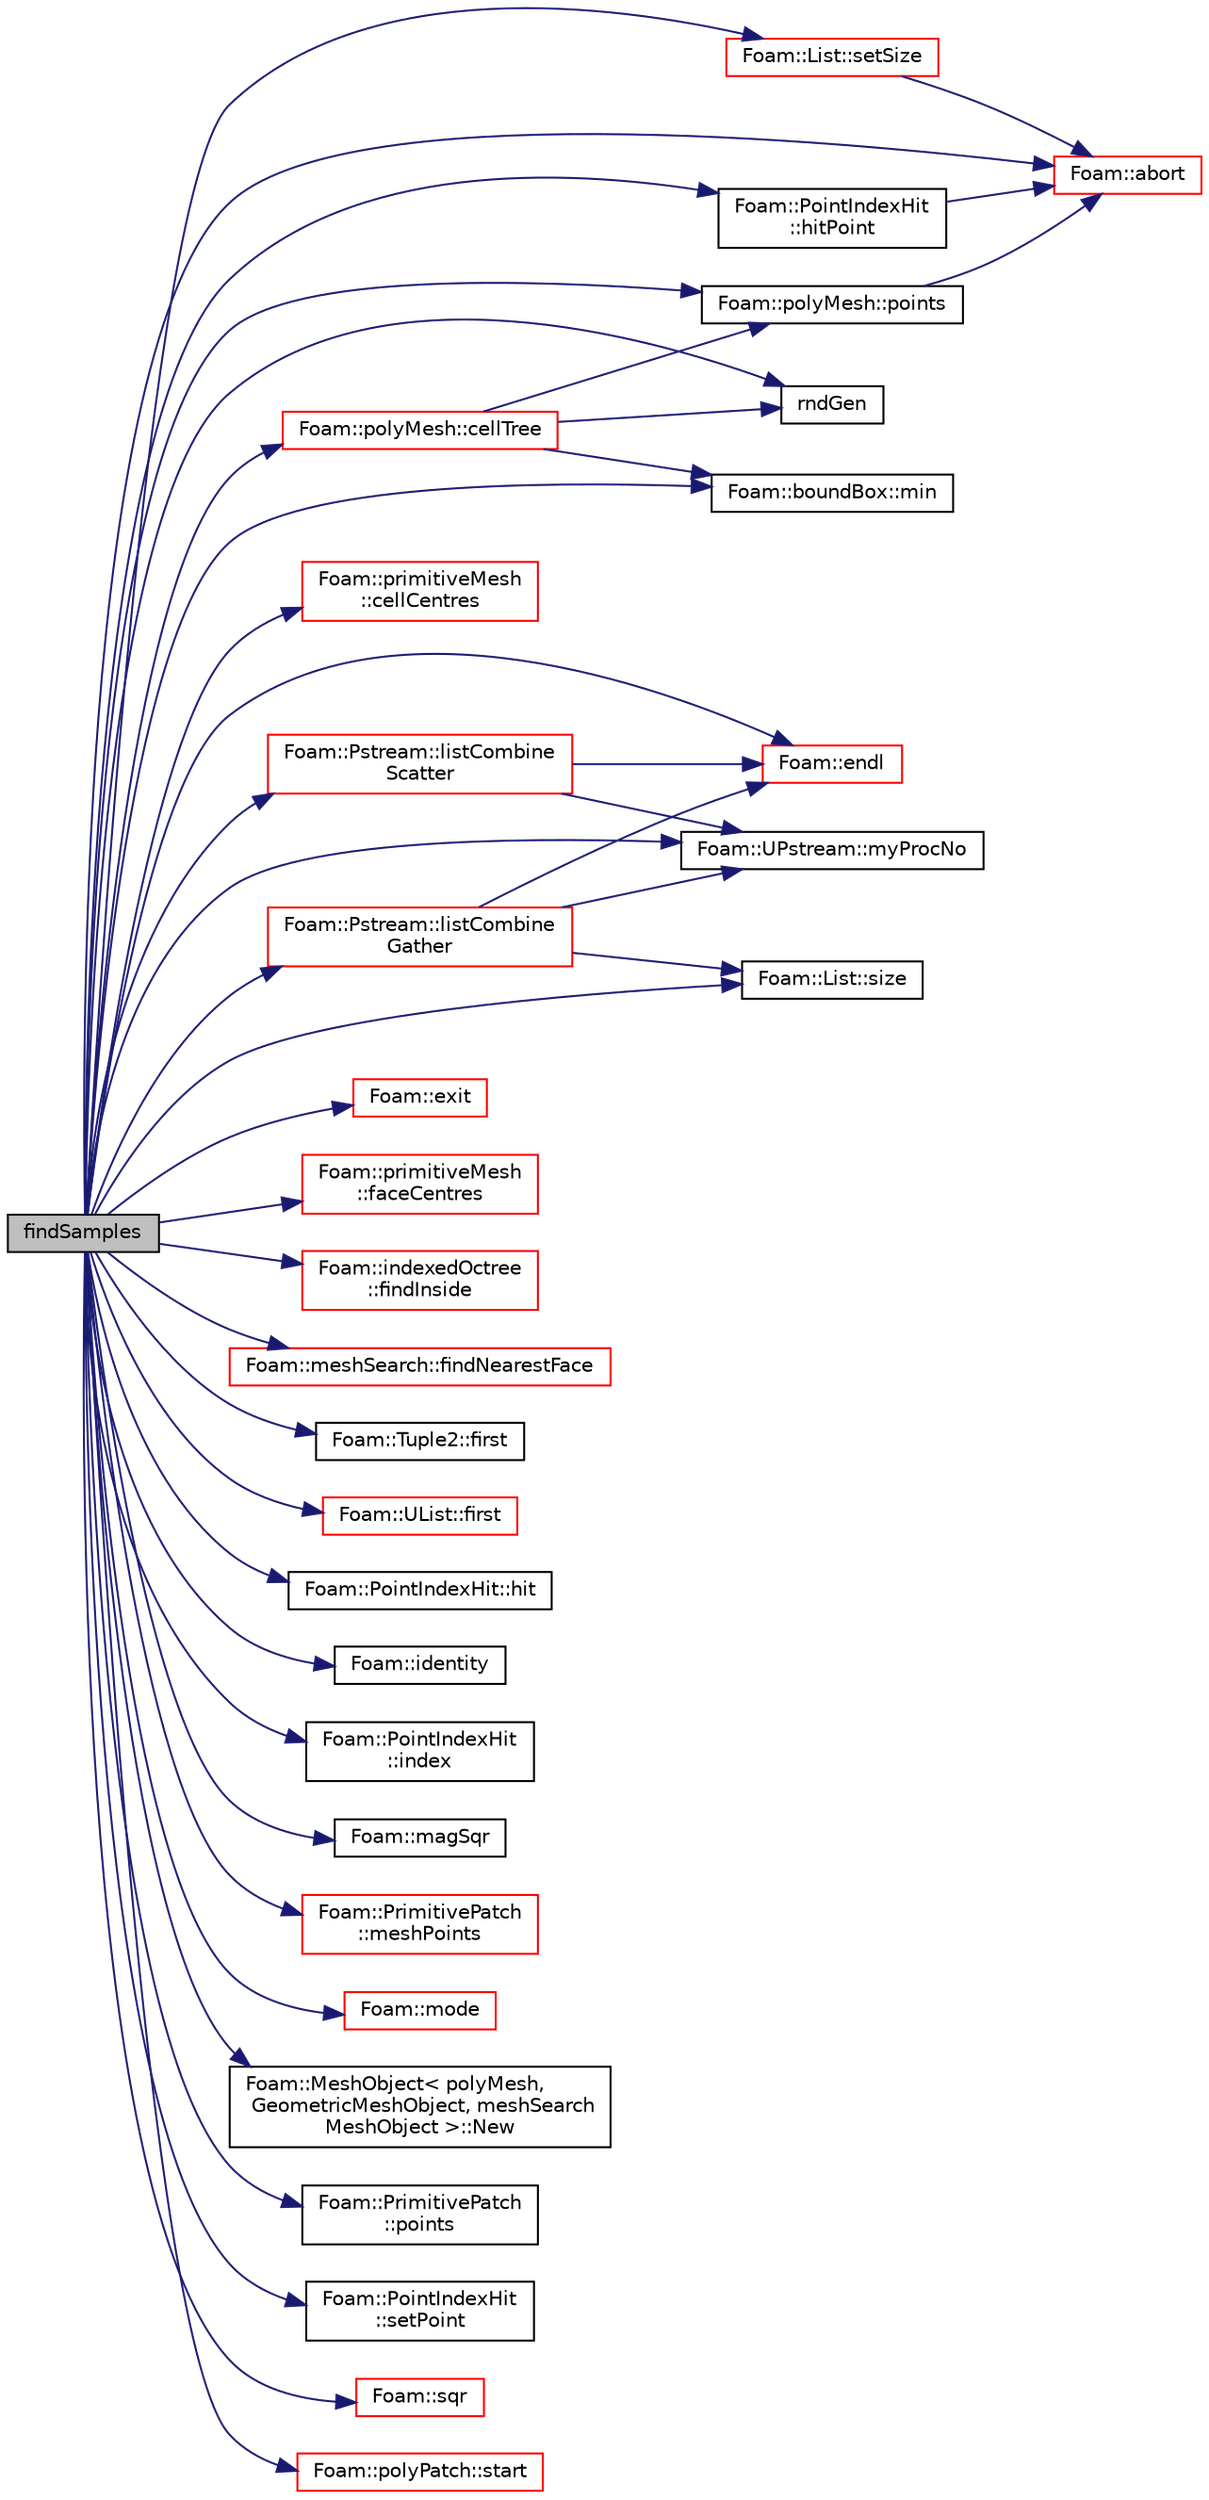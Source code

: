 digraph "findSamples"
{
  bgcolor="transparent";
  edge [fontname="Helvetica",fontsize="10",labelfontname="Helvetica",labelfontsize="10"];
  node [fontname="Helvetica",fontsize="10",shape=record];
  rankdir="LR";
  Node1 [label="findSamples",height=0.2,width=0.4,color="black", fillcolor="grey75", style="filled", fontcolor="black"];
  Node1 -> Node2 [color="midnightblue",fontsize="10",style="solid",fontname="Helvetica"];
  Node2 [label="Foam::abort",height=0.2,width=0.4,color="red",URL="$a10742.html#a447107a607d03e417307c203fa5fb44b"];
  Node1 -> Node3 [color="midnightblue",fontsize="10",style="solid",fontname="Helvetica"];
  Node3 [label="Foam::primitiveMesh\l::cellCentres",height=0.2,width=0.4,color="red",URL="$a01974.html#a18743c2f09a076c507cadbb35a86fb24"];
  Node1 -> Node4 [color="midnightblue",fontsize="10",style="solid",fontname="Helvetica"];
  Node4 [label="Foam::polyMesh::cellTree",height=0.2,width=0.4,color="red",URL="$a01922.html#a7ec8de2b3ebafbb5aecf9316146722bf",tooltip="Return the cell search tree. "];
  Node4 -> Node5 [color="midnightblue",fontsize="10",style="solid",fontname="Helvetica"];
  Node5 [label="Foam::polyMesh::points",height=0.2,width=0.4,color="black",URL="$a01922.html#a084ae534298576408f063a6b3b820959",tooltip="Return raw points. "];
  Node5 -> Node2 [color="midnightblue",fontsize="10",style="solid",fontname="Helvetica"];
  Node4 -> Node6 [color="midnightblue",fontsize="10",style="solid",fontname="Helvetica"];
  Node6 [label="rndGen",height=0.2,width=0.4,color="black",URL="$a04434.html#a5131998e20f3c5a8bd03cf9b48cc76c7"];
  Node4 -> Node7 [color="midnightblue",fontsize="10",style="solid",fontname="Helvetica"];
  Node7 [label="Foam::boundBox::min",height=0.2,width=0.4,color="black",URL="$a00156.html#a1dd50affef9a273ab682ccbf33df7b32",tooltip="Minimum describing the bounding box. "];
  Node1 -> Node8 [color="midnightblue",fontsize="10",style="solid",fontname="Helvetica"];
  Node8 [label="Foam::endl",height=0.2,width=0.4,color="red",URL="$a10742.html#a2db8fe02a0d3909e9351bb4275b23ce4",tooltip="Add newline and flush stream. "];
  Node1 -> Node9 [color="midnightblue",fontsize="10",style="solid",fontname="Helvetica"];
  Node9 [label="Foam::exit",height=0.2,width=0.4,color="red",URL="$a10742.html#a06ca7250d8e89caf05243ec094843642"];
  Node1 -> Node10 [color="midnightblue",fontsize="10",style="solid",fontname="Helvetica"];
  Node10 [label="Foam::primitiveMesh\l::faceCentres",height=0.2,width=0.4,color="red",URL="$a01974.html#a56749206c7d38a4c3cfbf4103547e555"];
  Node1 -> Node11 [color="midnightblue",fontsize="10",style="solid",fontname="Helvetica"];
  Node11 [label="Foam::indexedOctree\l::findInside",height=0.2,width=0.4,color="red",URL="$a01057.html#aba41bfdff77d084cf0e79257dbea2d2b",tooltip="Find shape containing point. Only implemented for certain. "];
  Node1 -> Node12 [color="midnightblue",fontsize="10",style="solid",fontname="Helvetica"];
  Node12 [label="Foam::meshSearch::findNearestFace",height=0.2,width=0.4,color="red",URL="$a01474.html#a7423e4df07642bb26d9254d20d81514d"];
  Node1 -> Node13 [color="midnightblue",fontsize="10",style="solid",fontname="Helvetica"];
  Node13 [label="Foam::Tuple2::first",height=0.2,width=0.4,color="black",URL="$a02701.html#a6bc9dc0330d36f5f75e816ddc4ec213e",tooltip="Return first. "];
  Node1 -> Node14 [color="midnightblue",fontsize="10",style="solid",fontname="Helvetica"];
  Node14 [label="Foam::UList::first",height=0.2,width=0.4,color="red",URL="$a02741.html#a1c9828bc3de9502754d944c95a2ce0d9",tooltip="Return the first element of the list. "];
  Node1 -> Node15 [color="midnightblue",fontsize="10",style="solid",fontname="Helvetica"];
  Node15 [label="Foam::PointIndexHit::hit",height=0.2,width=0.4,color="black",URL="$a01890.html#ad963d38a624b8bf8b37c210109dba03c",tooltip="Is there a hit. "];
  Node1 -> Node16 [color="midnightblue",fontsize="10",style="solid",fontname="Helvetica"];
  Node16 [label="Foam::PointIndexHit\l::hitPoint",height=0.2,width=0.4,color="black",URL="$a01890.html#a0c448cd4b96e9ea9ba38c62c019a8bce",tooltip="Return hit point. "];
  Node16 -> Node2 [color="midnightblue",fontsize="10",style="solid",fontname="Helvetica"];
  Node1 -> Node17 [color="midnightblue",fontsize="10",style="solid",fontname="Helvetica"];
  Node17 [label="Foam::identity",height=0.2,width=0.4,color="black",URL="$a10742.html#a36af96cb841435845fffb4fe69208490",tooltip="Create identity map (map[i] == i) of given length. "];
  Node1 -> Node18 [color="midnightblue",fontsize="10",style="solid",fontname="Helvetica"];
  Node18 [label="Foam::PointIndexHit\l::index",height=0.2,width=0.4,color="black",URL="$a01890.html#a7d1e8acadb27bd2b4e61457d47b71b6f",tooltip="Return index. "];
  Node1 -> Node19 [color="midnightblue",fontsize="10",style="solid",fontname="Helvetica"];
  Node19 [label="Foam::Pstream::listCombine\lGather",height=0.2,width=0.4,color="red",URL="$a02022.html#a8c0e5044dc4a942cf62b06797c3a743f"];
  Node19 -> Node20 [color="midnightblue",fontsize="10",style="solid",fontname="Helvetica"];
  Node20 [label="Foam::UPstream::myProcNo",height=0.2,width=0.4,color="black",URL="$a02772.html#afc74d89573de32a3032c916f8cdd1733",tooltip="Number of this process (starting from masterNo() = 0) "];
  Node19 -> Node21 [color="midnightblue",fontsize="10",style="solid",fontname="Helvetica"];
  Node21 [label="Foam::List::size",height=0.2,width=0.4,color="black",URL="$a01367.html#a8a5f6fa29bd4b500caf186f60245b384",tooltip="Override size to be inconsistent with allocated storage. "];
  Node19 -> Node8 [color="midnightblue",fontsize="10",style="solid",fontname="Helvetica"];
  Node1 -> Node22 [color="midnightblue",fontsize="10",style="solid",fontname="Helvetica"];
  Node22 [label="Foam::Pstream::listCombine\lScatter",height=0.2,width=0.4,color="red",URL="$a02022.html#adfd4915b68ab7181dccb847976286e56",tooltip="Scatter data. Reverse of combineGather. "];
  Node22 -> Node20 [color="midnightblue",fontsize="10",style="solid",fontname="Helvetica"];
  Node22 -> Node8 [color="midnightblue",fontsize="10",style="solid",fontname="Helvetica"];
  Node1 -> Node23 [color="midnightblue",fontsize="10",style="solid",fontname="Helvetica"];
  Node23 [label="Foam::magSqr",height=0.2,width=0.4,color="black",URL="$a10742.html#ae6fff2c6981e6d9618aa5038e69def6e"];
  Node1 -> Node24 [color="midnightblue",fontsize="10",style="solid",fontname="Helvetica"];
  Node24 [label="Foam::PrimitivePatch\l::meshPoints",height=0.2,width=0.4,color="red",URL="$a01977.html#ae4935f85c38392518565dd7c666e3caf",tooltip="Return labelList of mesh points in patch. They are constructed. "];
  Node1 -> Node7 [color="midnightblue",fontsize="10",style="solid",fontname="Helvetica"];
  Node1 -> Node25 [color="midnightblue",fontsize="10",style="solid",fontname="Helvetica"];
  Node25 [label="Foam::mode",height=0.2,width=0.4,color="red",URL="$a10742.html#a7c482c9f0ea60317169ee39f62f670d4",tooltip="Return the file mode. "];
  Node1 -> Node20 [color="midnightblue",fontsize="10",style="solid",fontname="Helvetica"];
  Node1 -> Node26 [color="midnightblue",fontsize="10",style="solid",fontname="Helvetica"];
  Node26 [label="Foam::MeshObject\< polyMesh,\l GeometricMeshObject, meshSearch\lMeshObject \>::New",height=0.2,width=0.4,color="black",URL="$a01470.html#ab61cc2091ec1fd7e08e8948e84235a05"];
  Node1 -> Node27 [color="midnightblue",fontsize="10",style="solid",fontname="Helvetica"];
  Node27 [label="Foam::PrimitivePatch\l::points",height=0.2,width=0.4,color="black",URL="$a01977.html#a1f42f31bcf706357682dcf097255b544",tooltip="Return reference to global points. "];
  Node1 -> Node5 [color="midnightblue",fontsize="10",style="solid",fontname="Helvetica"];
  Node1 -> Node6 [color="midnightblue",fontsize="10",style="solid",fontname="Helvetica"];
  Node1 -> Node28 [color="midnightblue",fontsize="10",style="solid",fontname="Helvetica"];
  Node28 [label="Foam::PointIndexHit\l::setPoint",height=0.2,width=0.4,color="black",URL="$a01890.html#a06197856d3e9d1625db3f88c38dc522a"];
  Node1 -> Node29 [color="midnightblue",fontsize="10",style="solid",fontname="Helvetica"];
  Node29 [label="Foam::List::setSize",height=0.2,width=0.4,color="red",URL="$a01367.html#aedb985ffeaf1bdbfeccc2a8730405703",tooltip="Reset size of List. "];
  Node29 -> Node2 [color="midnightblue",fontsize="10",style="solid",fontname="Helvetica"];
  Node1 -> Node21 [color="midnightblue",fontsize="10",style="solid",fontname="Helvetica"];
  Node1 -> Node30 [color="midnightblue",fontsize="10",style="solid",fontname="Helvetica"];
  Node30 [label="Foam::sqr",height=0.2,width=0.4,color="red",URL="$a10742.html#a277dc11c581d53826ab5090b08f3b17b"];
  Node1 -> Node31 [color="midnightblue",fontsize="10",style="solid",fontname="Helvetica"];
  Node31 [label="Foam::polyPatch::start",height=0.2,width=0.4,color="red",URL="$a01940.html#a861f370e41af7d54d7ff91da65de6e6a",tooltip="Return start label of this patch in the polyMesh face list. "];
}
